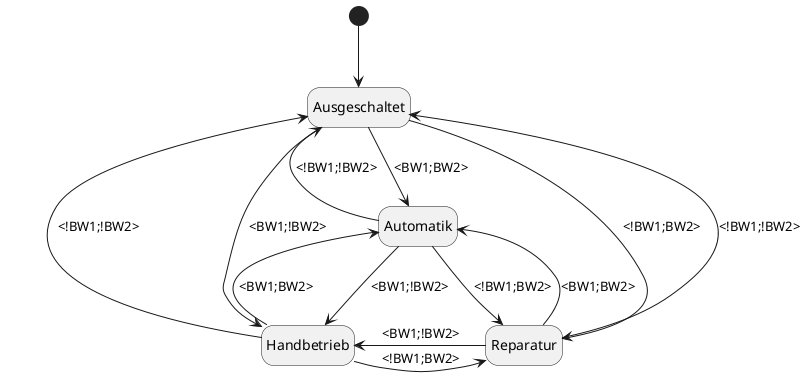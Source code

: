 @startuml
hide empty description

[*] --> Ausgeschaltet
Ausgeschaltet  -right-> Reparatur : <!BW1;BW2>
Ausgeschaltet  -down-> Automatik : <BW1;BW2>
Ausgeschaltet  -down-> Handbetrieb : <BW1;!BW2>


Ausgeschaltet  <- Reparatur : <!BW1;!BW2>
Ausgeschaltet  <- Handbetrieb : <!BW1;!BW2>
Ausgeschaltet  <- Automatik : <!BW1;!BW2>

Reparatur --> Automatik : <BW1;BW2>
Reparatur -left-> Handbetrieb : <BW1;!BW2>


Reparatur <- Automatik : <!BW1;BW2>
Reparatur <- Handbetrieb : <!BW1;BW2>

Automatik --> Handbetrieb : <BW1;!BW2>

Automatik <-- Handbetrieb : <BW1;BW2>

@enduml